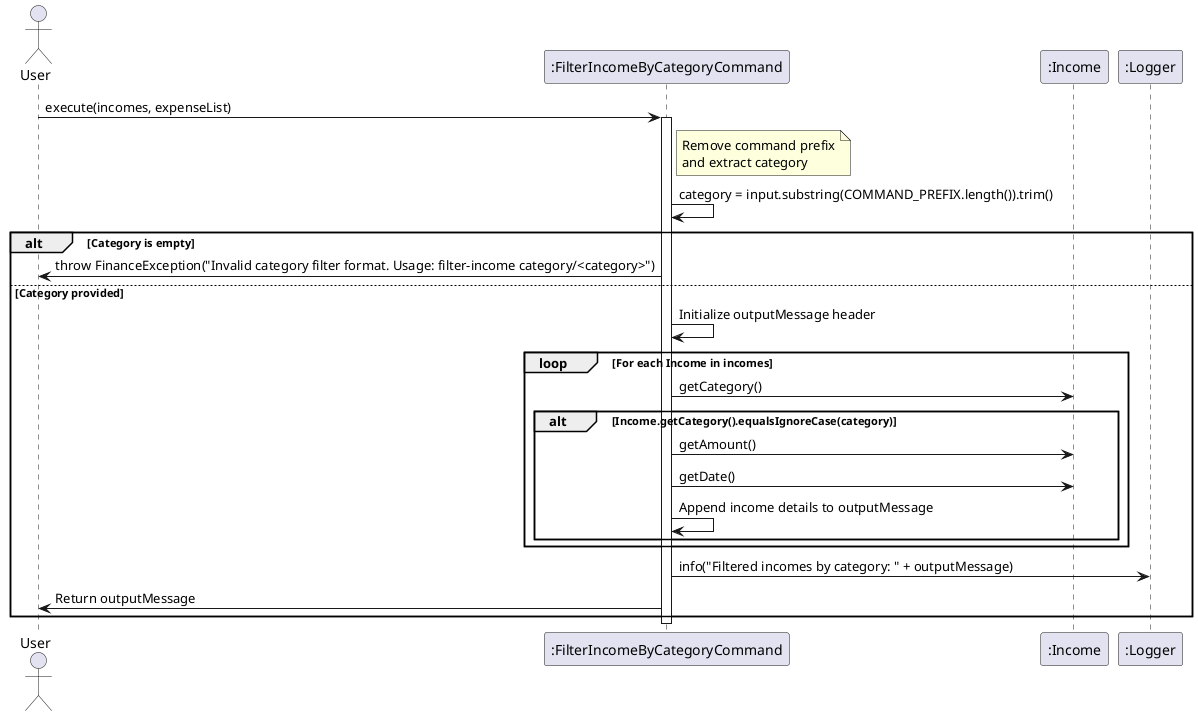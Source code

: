 @startuml
actor User
participant ":FilterIncomeByCategoryCommand" as Command
participant ":Income" as Income
participant ":Logger" as Logger

User -> Command: execute(incomes, expenseList)
activate Command
note right of Command: Remove command prefix\nand extract category
Command -> Command: category = input.substring(COMMAND_PREFIX.length()).trim()
alt Category is empty
    Command -> User: throw FinanceException("Invalid category filter format. Usage: filter-income category/<category>")
else Category provided
    Command -> Command: Initialize outputMessage header
    loop For each Income in incomes
        Command -> Income: getCategory()
        alt Income.getCategory().equalsIgnoreCase(category)
            Command -> Income: getAmount()
            Command -> Income: getDate()
            Command -> Command: Append income details to outputMessage
        end
    end
    Command -> Logger: info("Filtered incomes by category: " + outputMessage)
    Command -> User: Return outputMessage
end
deactivate Command
@enduml